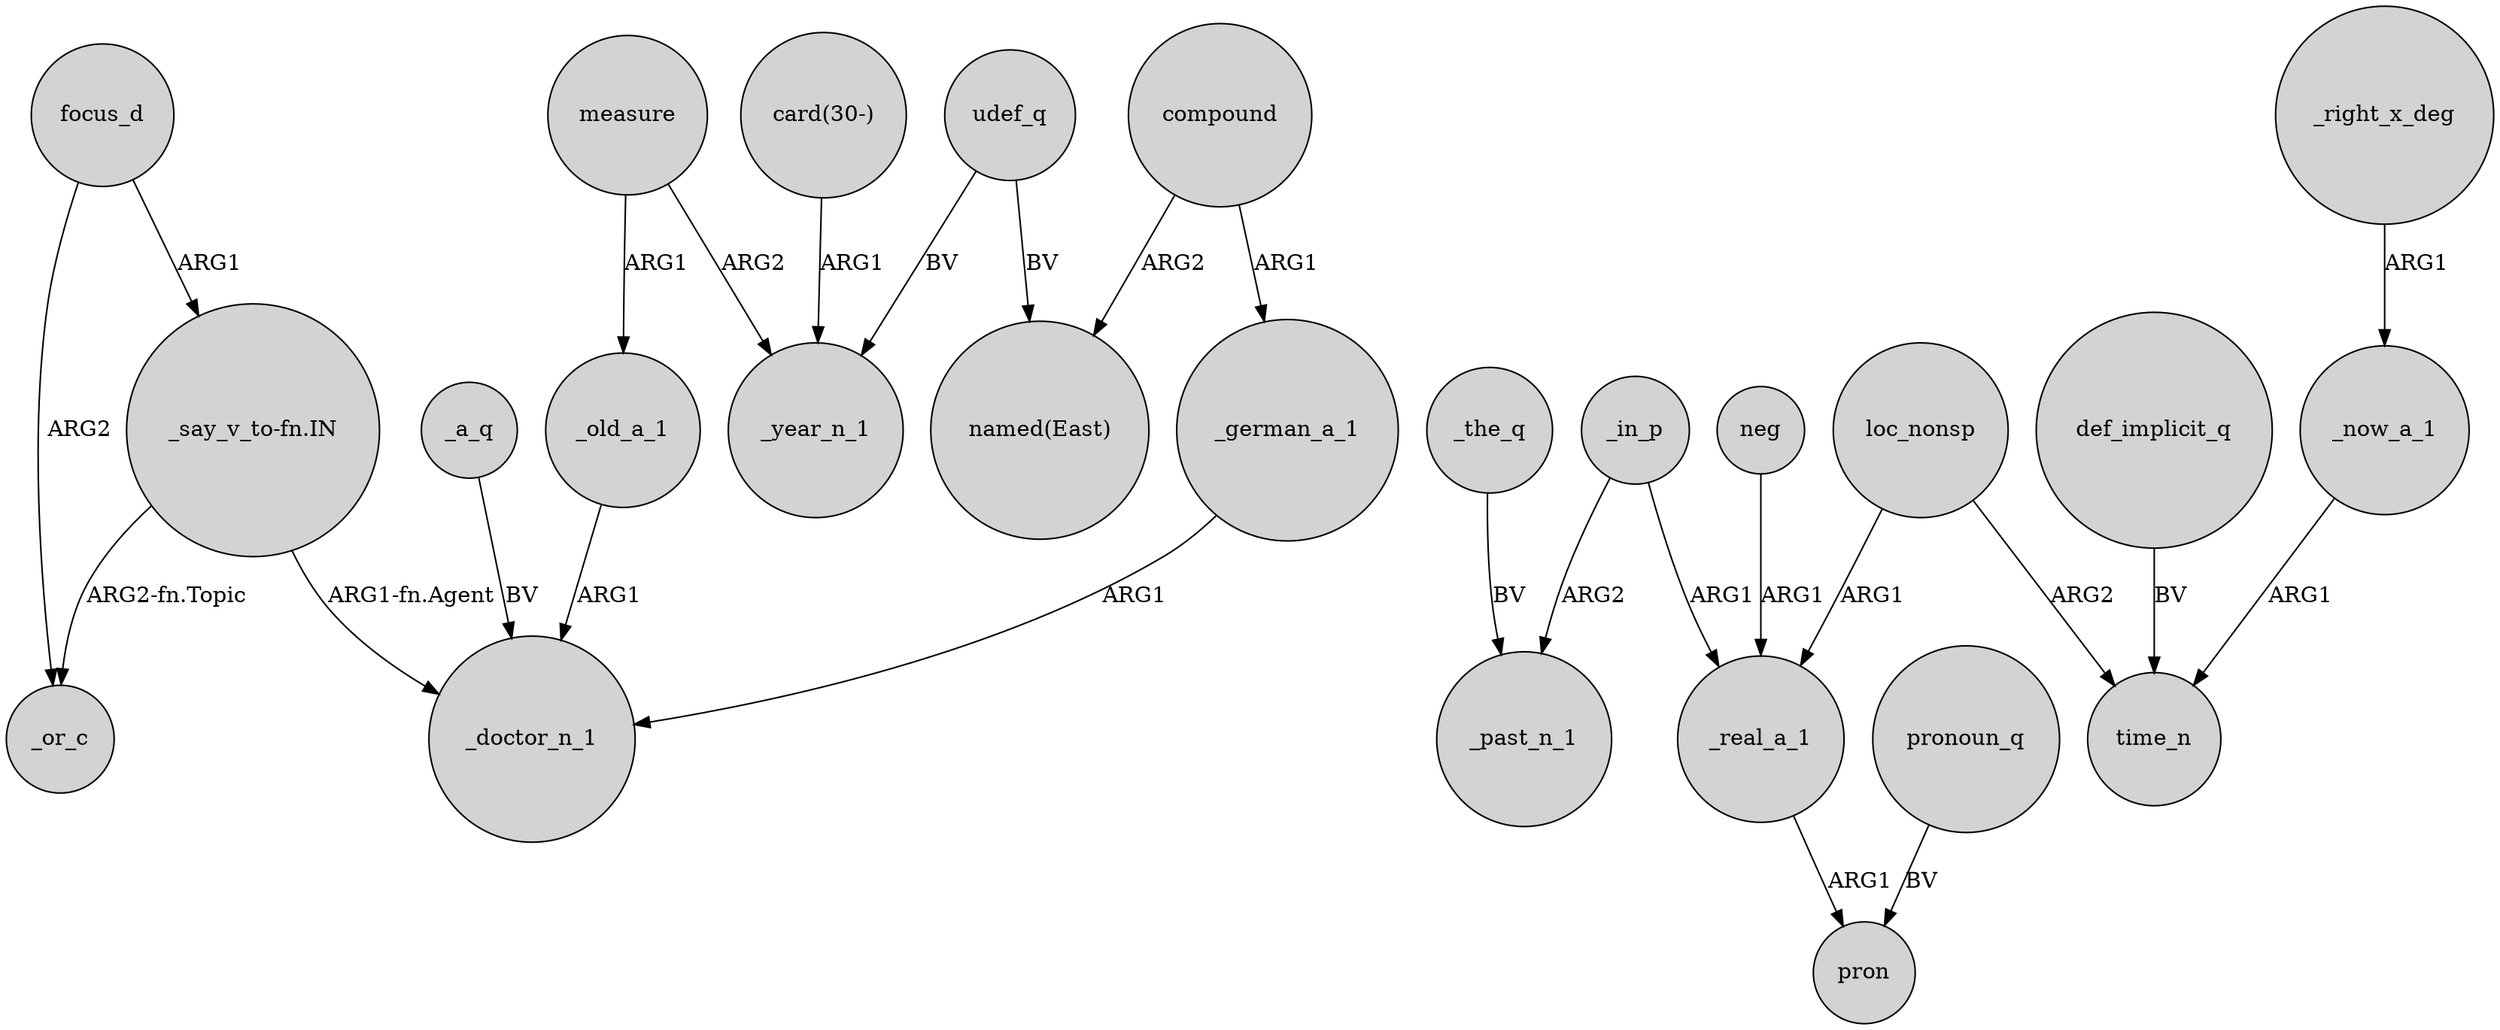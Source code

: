 digraph {
	node [shape=circle style=filled]
	"_say_v_to-fn.IN" -> _or_c [label="ARG2-fn.Topic"]
	measure -> _year_n_1 [label=ARG2]
	_in_p -> _past_n_1 [label=ARG2]
	"_say_v_to-fn.IN" -> _doctor_n_1 [label="ARG1-fn.Agent"]
	"card(30-)" -> _year_n_1 [label=ARG1]
	_a_q -> _doctor_n_1 [label=BV]
	udef_q -> "named(East)" [label=BV]
	focus_d -> "_say_v_to-fn.IN" [label=ARG1]
	loc_nonsp -> time_n [label=ARG2]
	measure -> _old_a_1 [label=ARG1]
	pronoun_q -> pron [label=BV]
	neg -> _real_a_1 [label=ARG1]
	_old_a_1 -> _doctor_n_1 [label=ARG1]
	_the_q -> _past_n_1 [label=BV]
	_right_x_deg -> _now_a_1 [label=ARG1]
	_now_a_1 -> time_n [label=ARG1]
	_german_a_1 -> _doctor_n_1 [label=ARG1]
	udef_q -> _year_n_1 [label=BV]
	_in_p -> _real_a_1 [label=ARG1]
	_real_a_1 -> pron [label=ARG1]
	focus_d -> _or_c [label=ARG2]
	compound -> "named(East)" [label=ARG2]
	def_implicit_q -> time_n [label=BV]
	compound -> _german_a_1 [label=ARG1]
	loc_nonsp -> _real_a_1 [label=ARG1]
}

